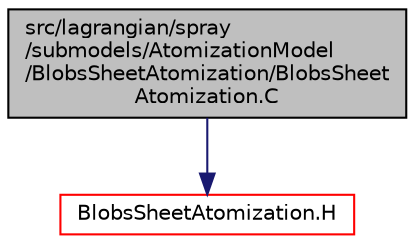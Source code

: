 digraph "src/lagrangian/spray/submodels/AtomizationModel/BlobsSheetAtomization/BlobsSheetAtomization.C"
{
  bgcolor="transparent";
  edge [fontname="Helvetica",fontsize="10",labelfontname="Helvetica",labelfontsize="10"];
  node [fontname="Helvetica",fontsize="10",shape=record];
  Node1 [label="src/lagrangian/spray\l/submodels/AtomizationModel\l/BlobsSheetAtomization/BlobsSheet\lAtomization.C",height=0.2,width=0.4,color="black", fillcolor="grey75", style="filled", fontcolor="black"];
  Node1 -> Node2 [color="midnightblue",fontsize="10",style="solid",fontname="Helvetica"];
  Node2 [label="BlobsSheetAtomization.H",height=0.2,width=0.4,color="red",URL="$a07010.html"];
}
